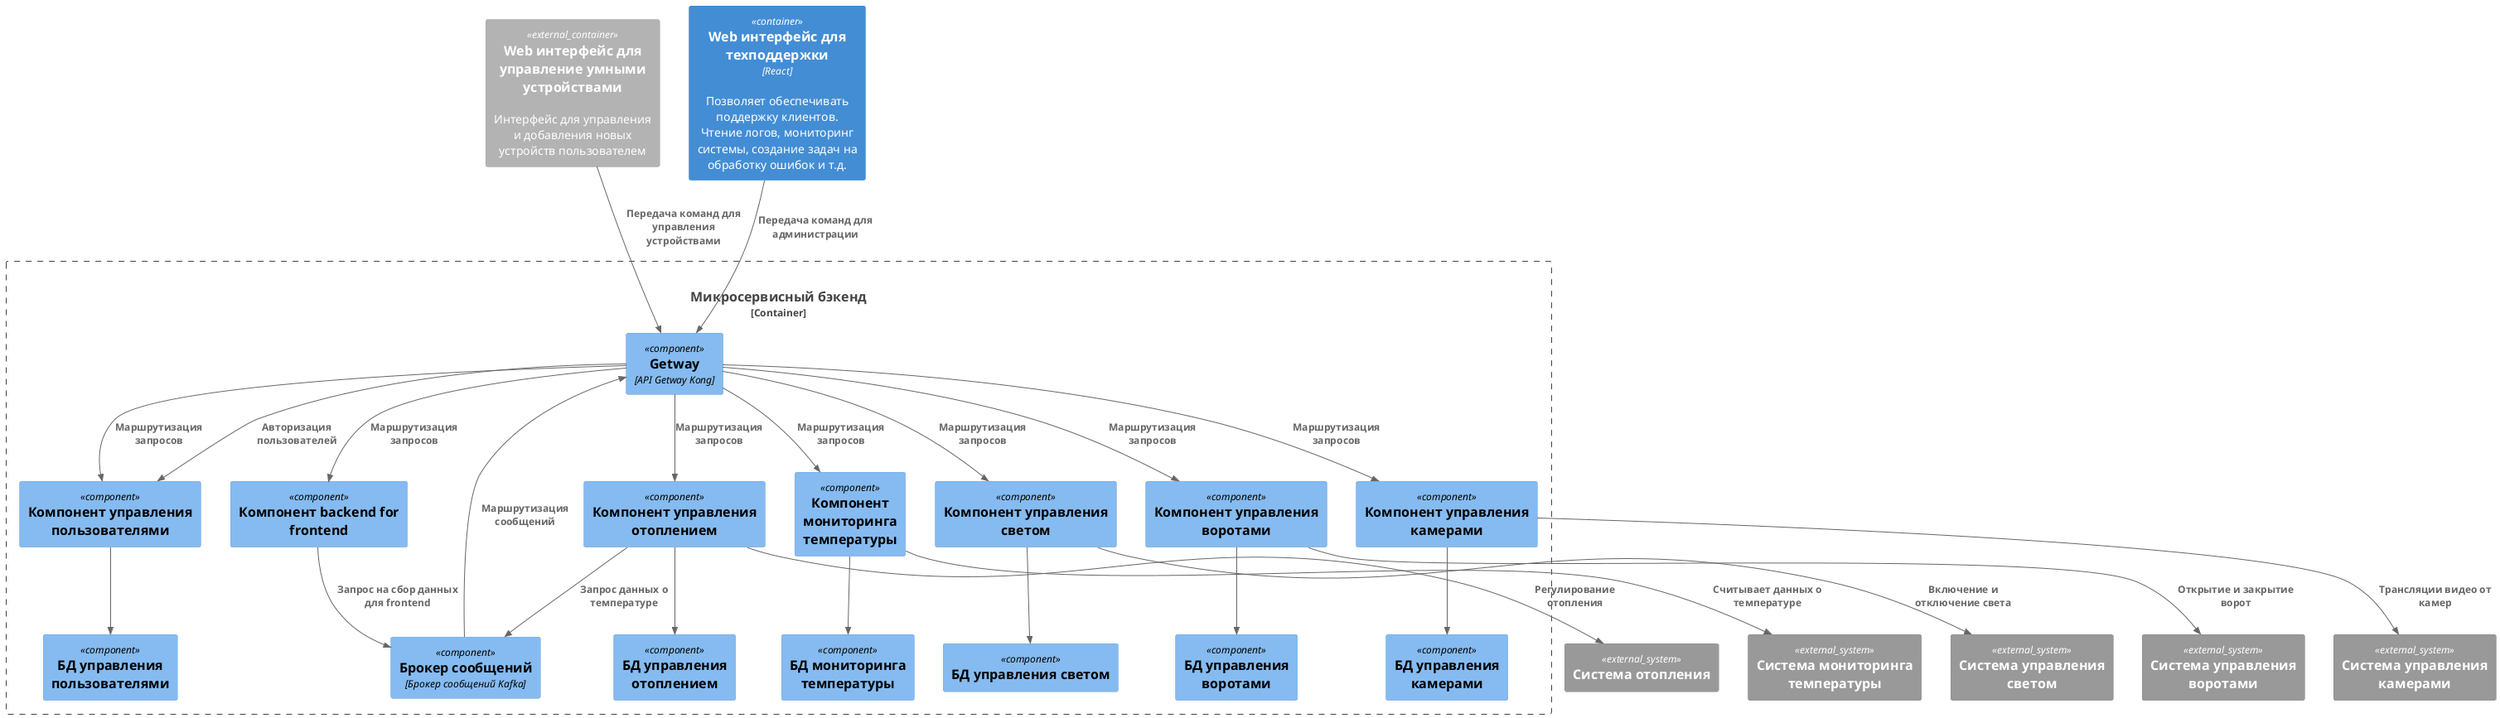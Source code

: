 @startuml
!include <C4/C4_Component>

Container_Boundary(backend, "Микросервисный бэкенд", "Управляет умными устройствами") {   
    Component(api_getway, "Getway", "API Getway Kong")   
    Component(broker, "Брокер сообщений", "Брокер сообщений Kafka")
    
    Component(temperature_manager, "Компонент мониторинга температуры")
    Component(temperature_db, "БД мониторинга температуры")

    Component(heat_manager, "Компонент управления отоплением")
    Component(heat_db, "БД управления отоплением")

    Component(light_manager, "Компонент управления светом")
    Component(light_db, "БД управления светом")

    Component(gate_manager, "Компонент управления воротами")
    Component(gate_db, "БД управления воротами")

    Component(camera_manager, "Компонент управления камерами")
    Component(camera_db, "БД управления камерами")

    Component(user_manager, "Компонент управления пользователями")
    Component(user_db, "БД управления пользователями")
    
    Component(bff, "Компонент backend for frontend")  
}
Container_Ext(frontend, "Web интерфейс для управление умными устройствами", "", "Интерфейс для управления и добавления новых устройств пользователем")
Container(admin_frontend, "Web интерфейс для техподдержки", "React", "Позволяет обеспечивать поддержку клиентов. Чтение логов, мониторинг системы, создание задач на обработку ошибок и т.д.")
System_Ext(sensor1, "Система мониторинга температуры")
System_Ext(sensor2, "Система отопления")
System_Ext(sensor3, "Система управления светом")
System_Ext(sensor4, "Система управления воротами")
System_Ext(sensor5, "Система управления камерами")

Rel(broker, api_getway, "Маршрутизация сообщений")

Rel(frontend, api_getway, "Передача команд для управления устройствами")
Rel(admin_frontend, api_getway, "Передача команд для администрации")

Rel(api_getway, temperature_manager, "Маршрутизация запросов")
Rel(temperature_manager, temperature_db, "")
Rel(temperature_manager, sensor1, "Считывает данных о температуре")

Rel(api_getway, heat_manager, "Маршрутизация запросов")
Rel(heat_manager, heat_db, "")
Rel(heat_manager, sensor2, "Регулирование отопления")
Rel(heat_manager, broker, "Запрос данных о температуре")

Rel(api_getway, light_manager, "Маршрутизация запросов")
Rel(light_manager, light_db, "")
Rel(light_manager, sensor3, "Включение и отключение света")

Rel(api_getway, gate_manager, "Маршрутизация запросов")
Rel(gate_manager, gate_db, "")
Rel(gate_manager, sensor4, "Открытие и закрытие ворот")

Rel(api_getway, camera_manager, "Маршрутизация запросов")
Rel(camera_manager, camera_db, "")
Rel(camera_manager, sensor5, "Трансляции видео от камер")

Rel(api_getway, user_manager, "Маршрутизация запросов")
Rel(api_getway, user_manager, "Авторизация пользователей")
Rel(user_manager, user_db, "")

Rel(api_getway, bff, "Маршрутизация запросов")
Rel(bff, broker, "Запрос на сбор данных для frontend")

@enduml